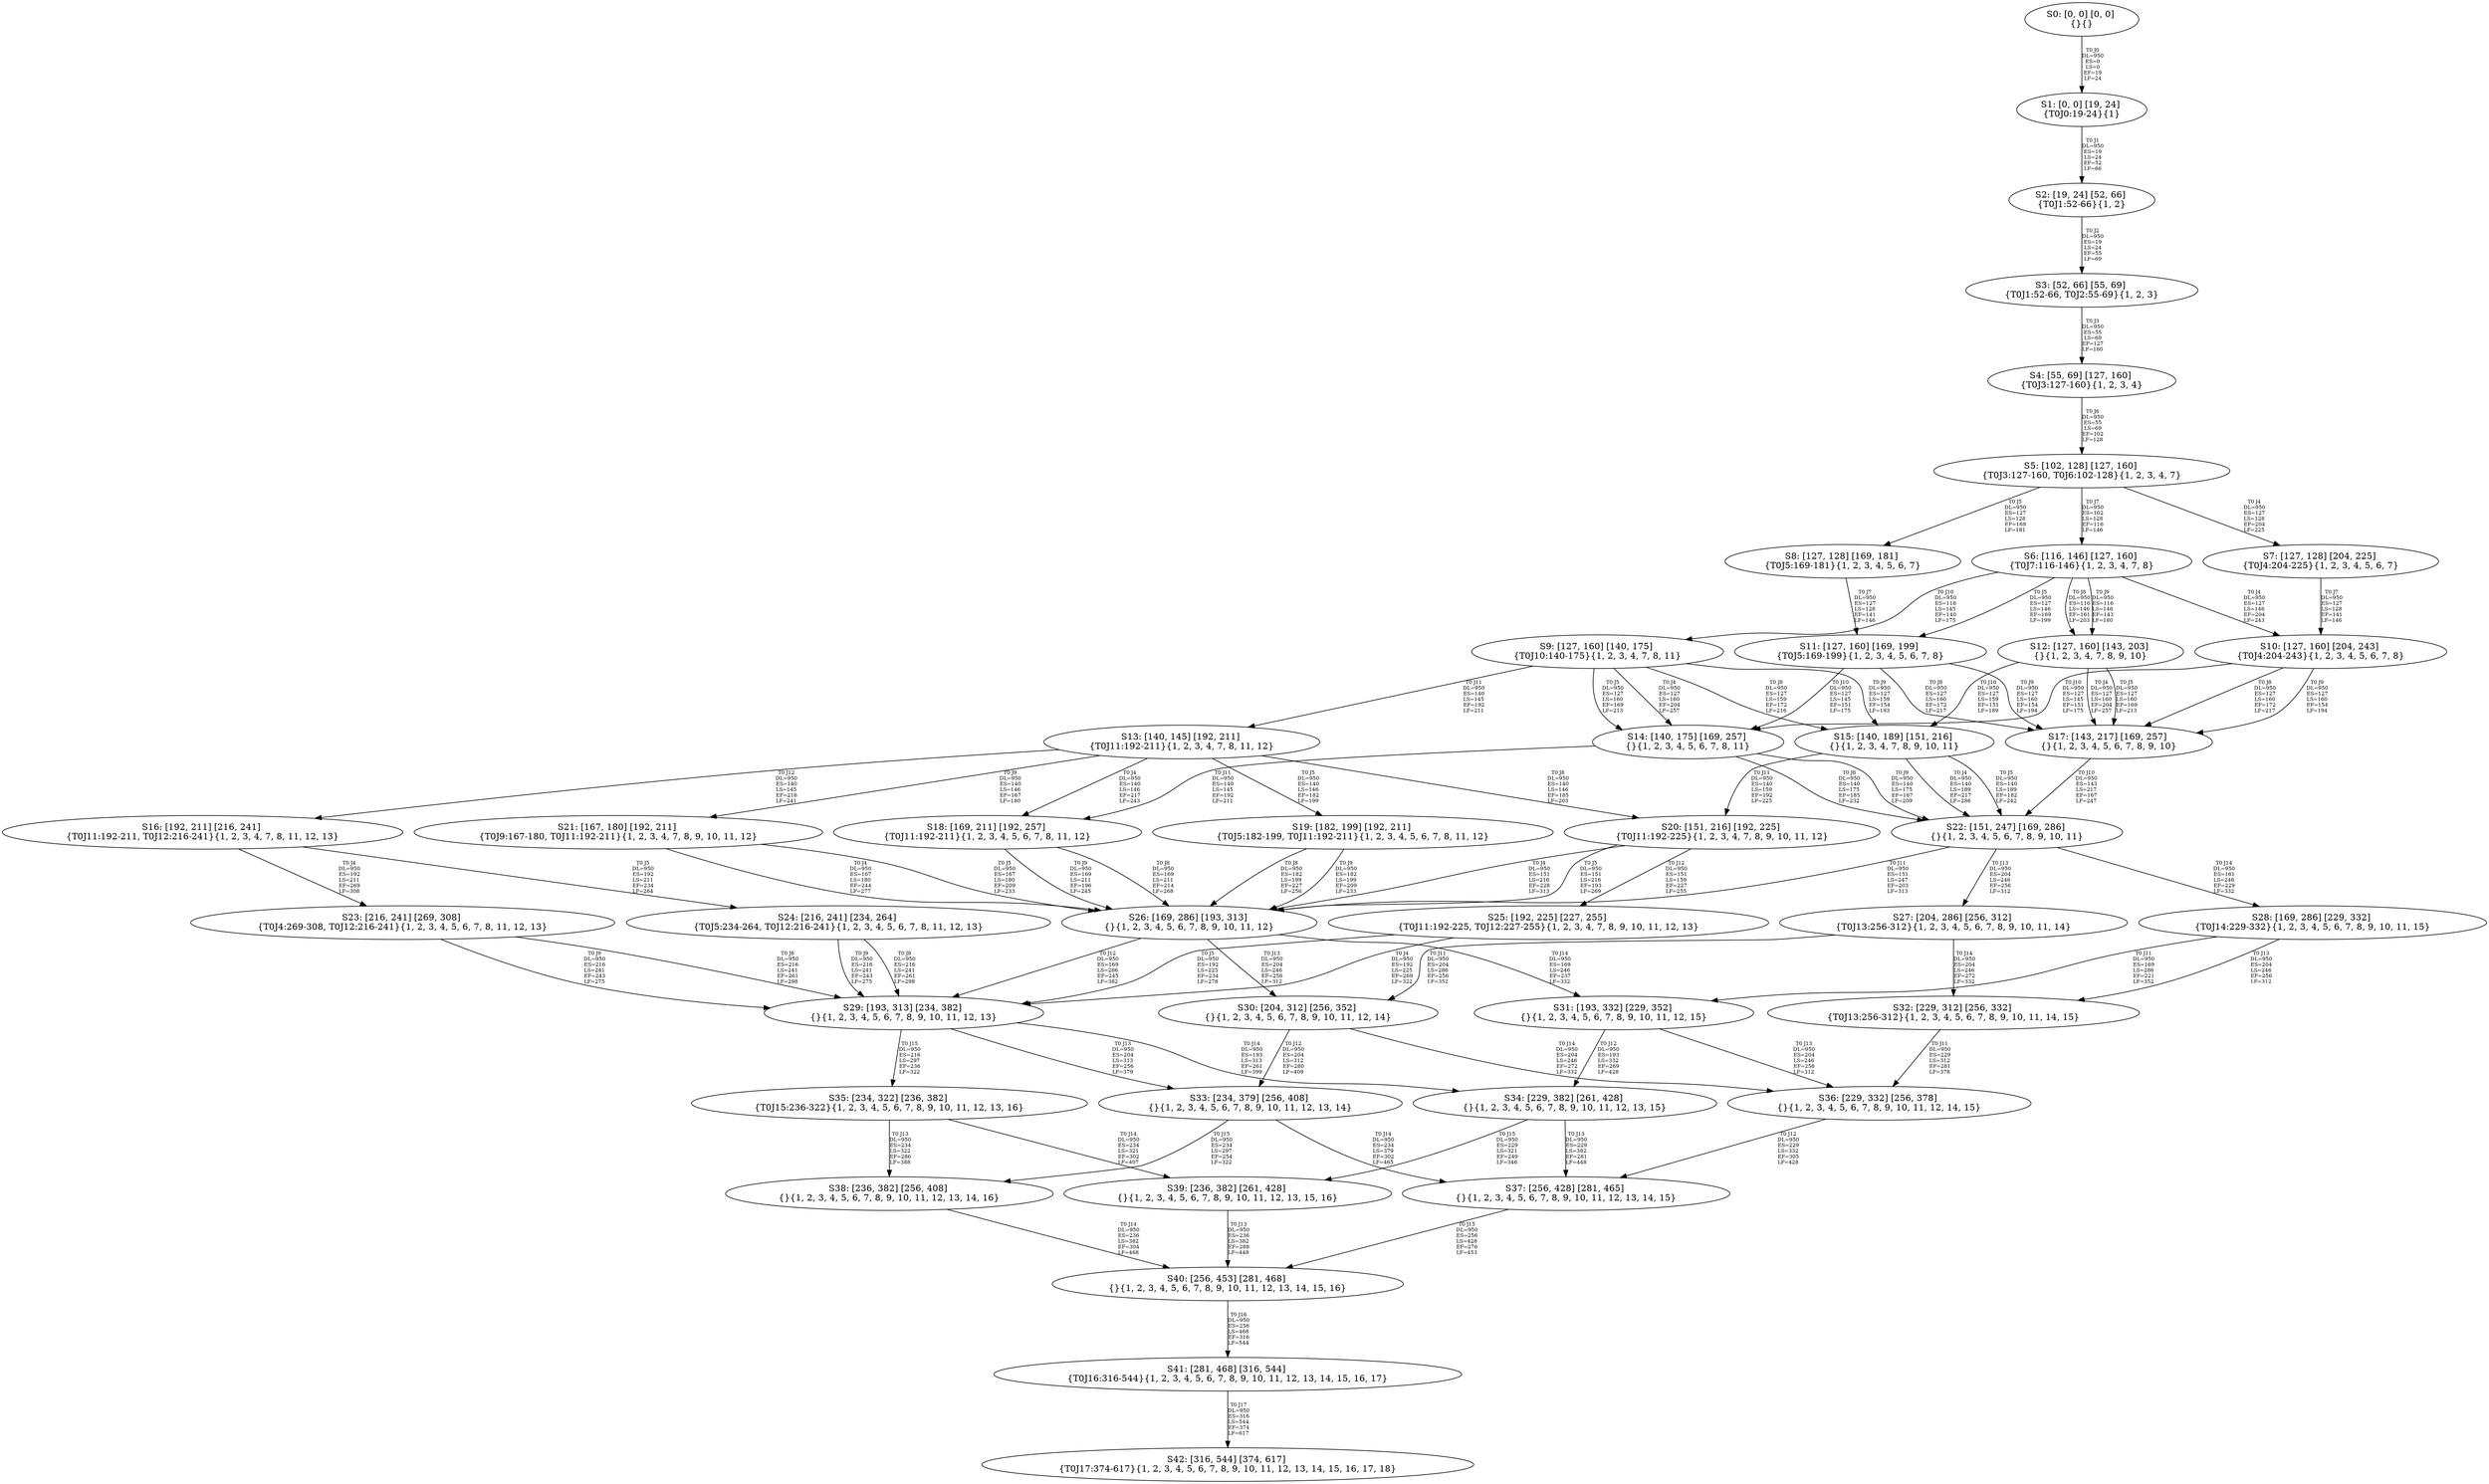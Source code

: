 digraph {
	S0[label="S0: [0, 0] [0, 0] \n{}{}"];
	S1[label="S1: [0, 0] [19, 24] \n{T0J0:19-24}{1}"];
	S2[label="S2: [19, 24] [52, 66] \n{T0J1:52-66}{1, 2}"];
	S3[label="S3: [52, 66] [55, 69] \n{T0J1:52-66, T0J2:55-69}{1, 2, 3}"];
	S4[label="S4: [55, 69] [127, 160] \n{T0J3:127-160}{1, 2, 3, 4}"];
	S5[label="S5: [102, 128] [127, 160] \n{T0J3:127-160, T0J6:102-128}{1, 2, 3, 4, 7}"];
	S6[label="S6: [116, 146] [127, 160] \n{T0J7:116-146}{1, 2, 3, 4, 7, 8}"];
	S7[label="S7: [127, 128] [204, 225] \n{T0J4:204-225}{1, 2, 3, 4, 5, 6, 7}"];
	S8[label="S8: [127, 128] [169, 181] \n{T0J5:169-181}{1, 2, 3, 4, 5, 6, 7}"];
	S9[label="S9: [127, 160] [140, 175] \n{T0J10:140-175}{1, 2, 3, 4, 7, 8, 11}"];
	S10[label="S10: [127, 160] [204, 243] \n{T0J4:204-243}{1, 2, 3, 4, 5, 6, 7, 8}"];
	S11[label="S11: [127, 160] [169, 199] \n{T0J5:169-199}{1, 2, 3, 4, 5, 6, 7, 8}"];
	S12[label="S12: [127, 160] [143, 203] \n{}{1, 2, 3, 4, 7, 8, 9, 10}"];
	S13[label="S13: [140, 145] [192, 211] \n{T0J11:192-211}{1, 2, 3, 4, 7, 8, 11, 12}"];
	S14[label="S14: [140, 175] [169, 257] \n{}{1, 2, 3, 4, 5, 6, 7, 8, 11}"];
	S15[label="S15: [140, 189] [151, 216] \n{}{1, 2, 3, 4, 7, 8, 9, 10, 11}"];
	S16[label="S16: [192, 211] [216, 241] \n{T0J11:192-211, T0J12:216-241}{1, 2, 3, 4, 7, 8, 11, 12, 13}"];
	S17[label="S17: [143, 217] [169, 257] \n{}{1, 2, 3, 4, 5, 6, 7, 8, 9, 10}"];
	S18[label="S18: [169, 211] [192, 257] \n{T0J11:192-211}{1, 2, 3, 4, 5, 6, 7, 8, 11, 12}"];
	S19[label="S19: [182, 199] [192, 211] \n{T0J5:182-199, T0J11:192-211}{1, 2, 3, 4, 5, 6, 7, 8, 11, 12}"];
	S20[label="S20: [151, 216] [192, 225] \n{T0J11:192-225}{1, 2, 3, 4, 7, 8, 9, 10, 11, 12}"];
	S21[label="S21: [167, 180] [192, 211] \n{T0J9:167-180, T0J11:192-211}{1, 2, 3, 4, 7, 8, 9, 10, 11, 12}"];
	S22[label="S22: [151, 247] [169, 286] \n{}{1, 2, 3, 4, 5, 6, 7, 8, 9, 10, 11}"];
	S23[label="S23: [216, 241] [269, 308] \n{T0J4:269-308, T0J12:216-241}{1, 2, 3, 4, 5, 6, 7, 8, 11, 12, 13}"];
	S24[label="S24: [216, 241] [234, 264] \n{T0J5:234-264, T0J12:216-241}{1, 2, 3, 4, 5, 6, 7, 8, 11, 12, 13}"];
	S25[label="S25: [192, 225] [227, 255] \n{T0J11:192-225, T0J12:227-255}{1, 2, 3, 4, 7, 8, 9, 10, 11, 12, 13}"];
	S26[label="S26: [169, 286] [193, 313] \n{}{1, 2, 3, 4, 5, 6, 7, 8, 9, 10, 11, 12}"];
	S27[label="S27: [204, 286] [256, 312] \n{T0J13:256-312}{1, 2, 3, 4, 5, 6, 7, 8, 9, 10, 11, 14}"];
	S28[label="S28: [169, 286] [229, 332] \n{T0J14:229-332}{1, 2, 3, 4, 5, 6, 7, 8, 9, 10, 11, 15}"];
	S29[label="S29: [193, 313] [234, 382] \n{}{1, 2, 3, 4, 5, 6, 7, 8, 9, 10, 11, 12, 13}"];
	S30[label="S30: [204, 312] [256, 352] \n{}{1, 2, 3, 4, 5, 6, 7, 8, 9, 10, 11, 12, 14}"];
	S31[label="S31: [193, 332] [229, 352] \n{}{1, 2, 3, 4, 5, 6, 7, 8, 9, 10, 11, 12, 15}"];
	S32[label="S32: [229, 312] [256, 332] \n{T0J13:256-312}{1, 2, 3, 4, 5, 6, 7, 8, 9, 10, 11, 14, 15}"];
	S33[label="S33: [234, 379] [256, 408] \n{}{1, 2, 3, 4, 5, 6, 7, 8, 9, 10, 11, 12, 13, 14}"];
	S34[label="S34: [229, 382] [261, 428] \n{}{1, 2, 3, 4, 5, 6, 7, 8, 9, 10, 11, 12, 13, 15}"];
	S35[label="S35: [234, 322] [236, 382] \n{T0J15:236-322}{1, 2, 3, 4, 5, 6, 7, 8, 9, 10, 11, 12, 13, 16}"];
	S36[label="S36: [229, 332] [256, 378] \n{}{1, 2, 3, 4, 5, 6, 7, 8, 9, 10, 11, 12, 14, 15}"];
	S37[label="S37: [256, 428] [281, 465] \n{}{1, 2, 3, 4, 5, 6, 7, 8, 9, 10, 11, 12, 13, 14, 15}"];
	S38[label="S38: [236, 382] [256, 408] \n{}{1, 2, 3, 4, 5, 6, 7, 8, 9, 10, 11, 12, 13, 14, 16}"];
	S39[label="S39: [236, 382] [261, 428] \n{}{1, 2, 3, 4, 5, 6, 7, 8, 9, 10, 11, 12, 13, 15, 16}"];
	S40[label="S40: [256, 453] [281, 468] \n{}{1, 2, 3, 4, 5, 6, 7, 8, 9, 10, 11, 12, 13, 14, 15, 16}"];
	S41[label="S41: [281, 468] [316, 544] \n{T0J16:316-544}{1, 2, 3, 4, 5, 6, 7, 8, 9, 10, 11, 12, 13, 14, 15, 16, 17}"];
	S42[label="S42: [316, 544] [374, 617] \n{T0J17:374-617}{1, 2, 3, 4, 5, 6, 7, 8, 9, 10, 11, 12, 13, 14, 15, 16, 17, 18}"];
	S0 -> S1[label="T0 J0\nDL=950\nES=0\nLS=0\nEF=19\nLF=24",fontsize=8];
	S1 -> S2[label="T0 J1\nDL=950\nES=19\nLS=24\nEF=52\nLF=66",fontsize=8];
	S2 -> S3[label="T0 J2\nDL=950\nES=19\nLS=24\nEF=55\nLF=69",fontsize=8];
	S3 -> S4[label="T0 J3\nDL=950\nES=55\nLS=69\nEF=127\nLF=160",fontsize=8];
	S4 -> S5[label="T0 J6\nDL=950\nES=55\nLS=69\nEF=102\nLF=128",fontsize=8];
	S5 -> S7[label="T0 J4\nDL=950\nES=127\nLS=128\nEF=204\nLF=225",fontsize=8];
	S5 -> S8[label="T0 J5\nDL=950\nES=127\nLS=128\nEF=169\nLF=181",fontsize=8];
	S5 -> S6[label="T0 J7\nDL=950\nES=102\nLS=128\nEF=116\nLF=146",fontsize=8];
	S6 -> S10[label="T0 J4\nDL=950\nES=127\nLS=146\nEF=204\nLF=243",fontsize=8];
	S6 -> S11[label="T0 J5\nDL=950\nES=127\nLS=146\nEF=169\nLF=199",fontsize=8];
	S6 -> S12[label="T0 J8\nDL=950\nES=116\nLS=146\nEF=161\nLF=203",fontsize=8];
	S6 -> S12[label="T0 J9\nDL=950\nES=116\nLS=146\nEF=143\nLF=180",fontsize=8];
	S6 -> S9[label="T0 J10\nDL=950\nES=116\nLS=145\nEF=140\nLF=175",fontsize=8];
	S7 -> S10[label="T0 J7\nDL=950\nES=127\nLS=128\nEF=141\nLF=146",fontsize=8];
	S8 -> S11[label="T0 J7\nDL=950\nES=127\nLS=128\nEF=141\nLF=146",fontsize=8];
	S9 -> S14[label="T0 J4\nDL=950\nES=127\nLS=160\nEF=204\nLF=257",fontsize=8];
	S9 -> S14[label="T0 J5\nDL=950\nES=127\nLS=160\nEF=169\nLF=213",fontsize=8];
	S9 -> S15[label="T0 J8\nDL=950\nES=127\nLS=159\nEF=172\nLF=216",fontsize=8];
	S9 -> S15[label="T0 J9\nDL=950\nES=127\nLS=159\nEF=154\nLF=193",fontsize=8];
	S9 -> S13[label="T0 J11\nDL=950\nES=140\nLS=145\nEF=192\nLF=211",fontsize=8];
	S10 -> S17[label="T0 J8\nDL=950\nES=127\nLS=160\nEF=172\nLF=217",fontsize=8];
	S10 -> S17[label="T0 J9\nDL=950\nES=127\nLS=160\nEF=154\nLF=194",fontsize=8];
	S10 -> S14[label="T0 J10\nDL=950\nES=127\nLS=145\nEF=151\nLF=175",fontsize=8];
	S11 -> S17[label="T0 J8\nDL=950\nES=127\nLS=160\nEF=172\nLF=217",fontsize=8];
	S11 -> S17[label="T0 J9\nDL=950\nES=127\nLS=160\nEF=154\nLF=194",fontsize=8];
	S11 -> S14[label="T0 J10\nDL=950\nES=127\nLS=145\nEF=151\nLF=175",fontsize=8];
	S12 -> S17[label="T0 J4\nDL=950\nES=127\nLS=160\nEF=204\nLF=257",fontsize=8];
	S12 -> S17[label="T0 J5\nDL=950\nES=127\nLS=160\nEF=169\nLF=213",fontsize=8];
	S12 -> S15[label="T0 J10\nDL=950\nES=127\nLS=159\nEF=151\nLF=189",fontsize=8];
	S13 -> S18[label="T0 J4\nDL=950\nES=140\nLS=146\nEF=217\nLF=243",fontsize=8];
	S13 -> S19[label="T0 J5\nDL=950\nES=140\nLS=146\nEF=182\nLF=199",fontsize=8];
	S13 -> S20[label="T0 J8\nDL=950\nES=140\nLS=146\nEF=185\nLF=203",fontsize=8];
	S13 -> S21[label="T0 J9\nDL=950\nES=140\nLS=146\nEF=167\nLF=180",fontsize=8];
	S13 -> S16[label="T0 J12\nDL=950\nES=140\nLS=145\nEF=216\nLF=241",fontsize=8];
	S14 -> S22[label="T0 J8\nDL=950\nES=140\nLS=175\nEF=185\nLF=232",fontsize=8];
	S14 -> S22[label="T0 J9\nDL=950\nES=140\nLS=175\nEF=167\nLF=209",fontsize=8];
	S14 -> S18[label="T0 J11\nDL=950\nES=140\nLS=145\nEF=192\nLF=211",fontsize=8];
	S15 -> S22[label="T0 J4\nDL=950\nES=140\nLS=189\nEF=217\nLF=286",fontsize=8];
	S15 -> S22[label="T0 J5\nDL=950\nES=140\nLS=189\nEF=182\nLF=242",fontsize=8];
	S15 -> S20[label="T0 J11\nDL=950\nES=140\nLS=159\nEF=192\nLF=225",fontsize=8];
	S16 -> S23[label="T0 J4\nDL=950\nES=192\nLS=211\nEF=269\nLF=308",fontsize=8];
	S16 -> S24[label="T0 J5\nDL=950\nES=192\nLS=211\nEF=234\nLF=264",fontsize=8];
	S17 -> S22[label="T0 J10\nDL=950\nES=143\nLS=217\nEF=167\nLF=247",fontsize=8];
	S18 -> S26[label="T0 J8\nDL=950\nES=169\nLS=211\nEF=214\nLF=268",fontsize=8];
	S18 -> S26[label="T0 J9\nDL=950\nES=169\nLS=211\nEF=196\nLF=245",fontsize=8];
	S19 -> S26[label="T0 J8\nDL=950\nES=182\nLS=199\nEF=227\nLF=256",fontsize=8];
	S19 -> S26[label="T0 J9\nDL=950\nES=182\nLS=199\nEF=209\nLF=233",fontsize=8];
	S20 -> S26[label="T0 J4\nDL=950\nES=151\nLS=216\nEF=228\nLF=313",fontsize=8];
	S20 -> S26[label="T0 J5\nDL=950\nES=151\nLS=216\nEF=193\nLF=269",fontsize=8];
	S20 -> S25[label="T0 J12\nDL=950\nES=151\nLS=159\nEF=227\nLF=255",fontsize=8];
	S21 -> S26[label="T0 J4\nDL=950\nES=167\nLS=180\nEF=244\nLF=277",fontsize=8];
	S21 -> S26[label="T0 J5\nDL=950\nES=167\nLS=180\nEF=209\nLF=233",fontsize=8];
	S22 -> S26[label="T0 J11\nDL=950\nES=151\nLS=247\nEF=203\nLF=313",fontsize=8];
	S22 -> S27[label="T0 J13\nDL=950\nES=204\nLS=246\nEF=256\nLF=312",fontsize=8];
	S22 -> S28[label="T0 J14\nDL=950\nES=161\nLS=246\nEF=229\nLF=332",fontsize=8];
	S23 -> S29[label="T0 J8\nDL=950\nES=216\nLS=241\nEF=261\nLF=298",fontsize=8];
	S23 -> S29[label="T0 J9\nDL=950\nES=216\nLS=241\nEF=243\nLF=275",fontsize=8];
	S24 -> S29[label="T0 J8\nDL=950\nES=216\nLS=241\nEF=261\nLF=298",fontsize=8];
	S24 -> S29[label="T0 J9\nDL=950\nES=216\nLS=241\nEF=243\nLF=275",fontsize=8];
	S25 -> S29[label="T0 J4\nDL=950\nES=192\nLS=225\nEF=269\nLF=322",fontsize=8];
	S25 -> S29[label="T0 J5\nDL=950\nES=192\nLS=225\nEF=234\nLF=278",fontsize=8];
	S26 -> S29[label="T0 J12\nDL=950\nES=169\nLS=286\nEF=245\nLF=382",fontsize=8];
	S26 -> S30[label="T0 J13\nDL=950\nES=204\nLS=246\nEF=256\nLF=312",fontsize=8];
	S26 -> S31[label="T0 J14\nDL=950\nES=169\nLS=246\nEF=237\nLF=332",fontsize=8];
	S27 -> S30[label="T0 J11\nDL=950\nES=204\nLS=286\nEF=256\nLF=352",fontsize=8];
	S27 -> S32[label="T0 J14\nDL=950\nES=204\nLS=246\nEF=272\nLF=332",fontsize=8];
	S28 -> S31[label="T0 J11\nDL=950\nES=169\nLS=286\nEF=221\nLF=352",fontsize=8];
	S28 -> S32[label="T0 J13\nDL=950\nES=204\nLS=246\nEF=256\nLF=312",fontsize=8];
	S29 -> S33[label="T0 J13\nDL=950\nES=204\nLS=313\nEF=256\nLF=379",fontsize=8];
	S29 -> S34[label="T0 J14\nDL=950\nES=193\nLS=313\nEF=261\nLF=399",fontsize=8];
	S29 -> S35[label="T0 J15\nDL=950\nES=216\nLS=297\nEF=236\nLF=322",fontsize=8];
	S30 -> S33[label="T0 J12\nDL=950\nES=204\nLS=312\nEF=280\nLF=408",fontsize=8];
	S30 -> S36[label="T0 J14\nDL=950\nES=204\nLS=246\nEF=272\nLF=332",fontsize=8];
	S31 -> S34[label="T0 J12\nDL=950\nES=193\nLS=332\nEF=269\nLF=428",fontsize=8];
	S31 -> S36[label="T0 J13\nDL=950\nES=204\nLS=246\nEF=256\nLF=312",fontsize=8];
	S32 -> S36[label="T0 J11\nDL=950\nES=229\nLS=312\nEF=281\nLF=378",fontsize=8];
	S33 -> S37[label="T0 J14\nDL=950\nES=234\nLS=379\nEF=302\nLF=465",fontsize=8];
	S33 -> S38[label="T0 J15\nDL=950\nES=234\nLS=297\nEF=254\nLF=322",fontsize=8];
	S34 -> S37[label="T0 J13\nDL=950\nES=229\nLS=382\nEF=281\nLF=448",fontsize=8];
	S34 -> S39[label="T0 J15\nDL=950\nES=229\nLS=321\nEF=249\nLF=346",fontsize=8];
	S35 -> S38[label="T0 J13\nDL=950\nES=234\nLS=322\nEF=286\nLF=388",fontsize=8];
	S35 -> S39[label="T0 J14\nDL=950\nES=234\nLS=321\nEF=302\nLF=407",fontsize=8];
	S36 -> S37[label="T0 J12\nDL=950\nES=229\nLS=332\nEF=305\nLF=428",fontsize=8];
	S37 -> S40[label="T0 J15\nDL=950\nES=256\nLS=428\nEF=276\nLF=453",fontsize=8];
	S38 -> S40[label="T0 J14\nDL=950\nES=236\nLS=382\nEF=304\nLF=468",fontsize=8];
	S39 -> S40[label="T0 J13\nDL=950\nES=236\nLS=382\nEF=288\nLF=448",fontsize=8];
	S40 -> S41[label="T0 J16\nDL=950\nES=256\nLS=468\nEF=316\nLF=544",fontsize=8];
	S41 -> S42[label="T0 J17\nDL=950\nES=316\nLS=544\nEF=374\nLF=617",fontsize=8];
}
